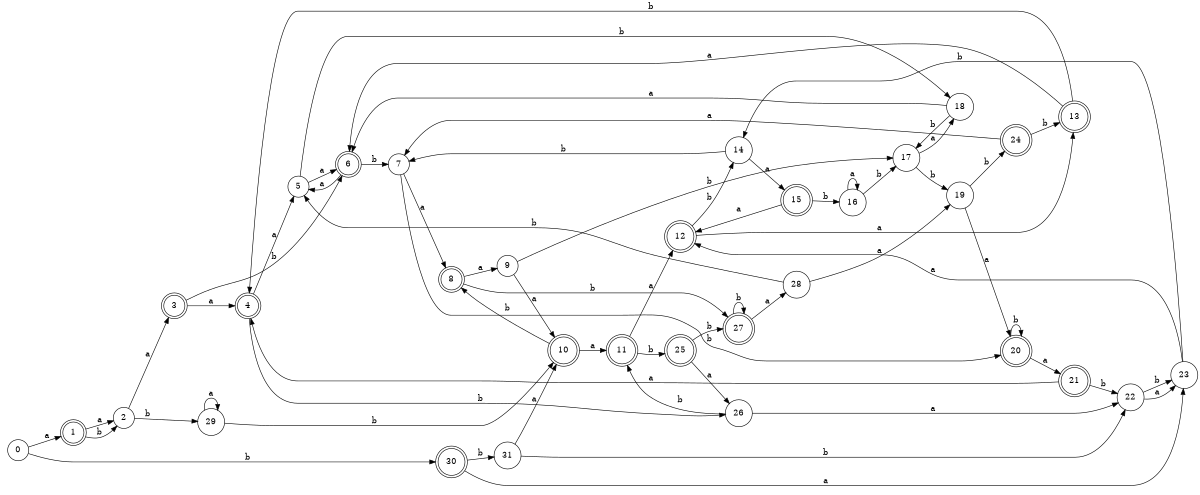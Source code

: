 digraph n26_10 {
__start0 [label="" shape="none"];

rankdir=LR;
size="8,5";

s0 [style="filled", color="black", fillcolor="white" shape="circle", label="0"];
s1 [style="rounded,filled", color="black", fillcolor="white" shape="doublecircle", label="1"];
s2 [style="filled", color="black", fillcolor="white" shape="circle", label="2"];
s3 [style="rounded,filled", color="black", fillcolor="white" shape="doublecircle", label="3"];
s4 [style="rounded,filled", color="black", fillcolor="white" shape="doublecircle", label="4"];
s5 [style="filled", color="black", fillcolor="white" shape="circle", label="5"];
s6 [style="rounded,filled", color="black", fillcolor="white" shape="doublecircle", label="6"];
s7 [style="filled", color="black", fillcolor="white" shape="circle", label="7"];
s8 [style="rounded,filled", color="black", fillcolor="white" shape="doublecircle", label="8"];
s9 [style="filled", color="black", fillcolor="white" shape="circle", label="9"];
s10 [style="rounded,filled", color="black", fillcolor="white" shape="doublecircle", label="10"];
s11 [style="rounded,filled", color="black", fillcolor="white" shape="doublecircle", label="11"];
s12 [style="rounded,filled", color="black", fillcolor="white" shape="doublecircle", label="12"];
s13 [style="rounded,filled", color="black", fillcolor="white" shape="doublecircle", label="13"];
s14 [style="filled", color="black", fillcolor="white" shape="circle", label="14"];
s15 [style="rounded,filled", color="black", fillcolor="white" shape="doublecircle", label="15"];
s16 [style="filled", color="black", fillcolor="white" shape="circle", label="16"];
s17 [style="filled", color="black", fillcolor="white" shape="circle", label="17"];
s18 [style="filled", color="black", fillcolor="white" shape="circle", label="18"];
s19 [style="filled", color="black", fillcolor="white" shape="circle", label="19"];
s20 [style="rounded,filled", color="black", fillcolor="white" shape="doublecircle", label="20"];
s21 [style="rounded,filled", color="black", fillcolor="white" shape="doublecircle", label="21"];
s22 [style="filled", color="black", fillcolor="white" shape="circle", label="22"];
s23 [style="filled", color="black", fillcolor="white" shape="circle", label="23"];
s24 [style="rounded,filled", color="black", fillcolor="white" shape="doublecircle", label="24"];
s25 [style="rounded,filled", color="black", fillcolor="white" shape="doublecircle", label="25"];
s26 [style="filled", color="black", fillcolor="white" shape="circle", label="26"];
s27 [style="rounded,filled", color="black", fillcolor="white" shape="doublecircle", label="27"];
s28 [style="filled", color="black", fillcolor="white" shape="circle", label="28"];
s29 [style="filled", color="black", fillcolor="white" shape="circle", label="29"];
s30 [style="rounded,filled", color="black", fillcolor="white" shape="doublecircle", label="30"];
s31 [style="filled", color="black", fillcolor="white" shape="circle", label="31"];
s0 -> s1 [label="a"];
s0 -> s30 [label="b"];
s1 -> s2 [label="a"];
s1 -> s2 [label="b"];
s2 -> s3 [label="a"];
s2 -> s29 [label="b"];
s3 -> s4 [label="a"];
s3 -> s6 [label="b"];
s4 -> s5 [label="a"];
s4 -> s26 [label="b"];
s5 -> s6 [label="a"];
s5 -> s18 [label="b"];
s6 -> s5 [label="a"];
s6 -> s7 [label="b"];
s7 -> s8 [label="a"];
s7 -> s20 [label="b"];
s8 -> s9 [label="a"];
s8 -> s27 [label="b"];
s9 -> s10 [label="a"];
s9 -> s17 [label="b"];
s10 -> s11 [label="a"];
s10 -> s8 [label="b"];
s11 -> s12 [label="a"];
s11 -> s25 [label="b"];
s12 -> s13 [label="a"];
s12 -> s14 [label="b"];
s13 -> s6 [label="a"];
s13 -> s4 [label="b"];
s14 -> s15 [label="a"];
s14 -> s7 [label="b"];
s15 -> s12 [label="a"];
s15 -> s16 [label="b"];
s16 -> s16 [label="a"];
s16 -> s17 [label="b"];
s17 -> s18 [label="a"];
s17 -> s19 [label="b"];
s18 -> s6 [label="a"];
s18 -> s17 [label="b"];
s19 -> s20 [label="a"];
s19 -> s24 [label="b"];
s20 -> s21 [label="a"];
s20 -> s20 [label="b"];
s21 -> s4 [label="a"];
s21 -> s22 [label="b"];
s22 -> s23 [label="a"];
s22 -> s23 [label="b"];
s23 -> s12 [label="a"];
s23 -> s14 [label="b"];
s24 -> s7 [label="a"];
s24 -> s13 [label="b"];
s25 -> s26 [label="a"];
s25 -> s27 [label="b"];
s26 -> s22 [label="a"];
s26 -> s11 [label="b"];
s27 -> s28 [label="a"];
s27 -> s27 [label="b"];
s28 -> s19 [label="a"];
s28 -> s5 [label="b"];
s29 -> s29 [label="a"];
s29 -> s10 [label="b"];
s30 -> s23 [label="a"];
s30 -> s31 [label="b"];
s31 -> s10 [label="a"];
s31 -> s22 [label="b"];

}